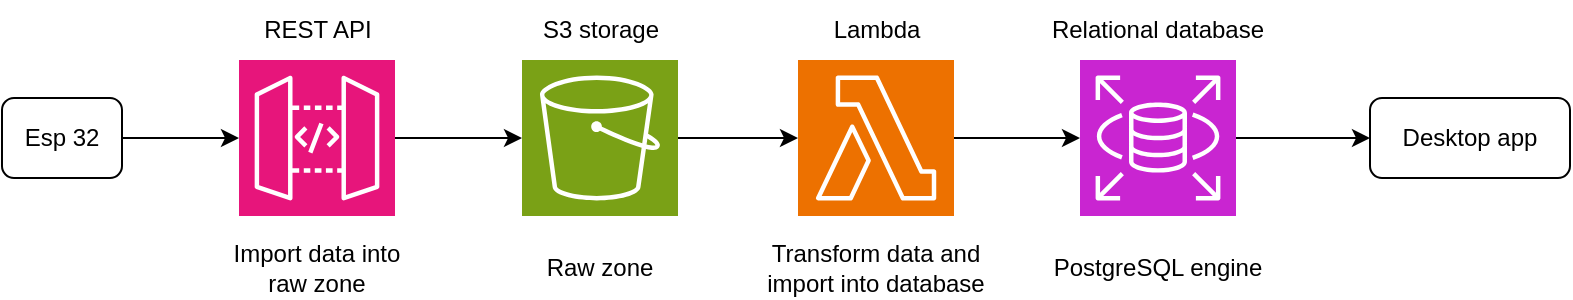 <mxfile version="23.0.2" type="device" pages="2">
  <diagram id="C5RBs43oDa-KdzZeNtuy" name="Page-1">
    <mxGraphModel dx="1196" dy="569" grid="0" gridSize="10" guides="1" tooltips="1" connect="1" arrows="1" fold="1" page="1" pageScale="1" pageWidth="1169" pageHeight="827" math="0" shadow="0">
      <root>
        <mxCell id="WIyWlLk6GJQsqaUBKTNV-0" />
        <mxCell id="WIyWlLk6GJQsqaUBKTNV-1" parent="WIyWlLk6GJQsqaUBKTNV-0" />
        <mxCell id="WIyWlLk6GJQsqaUBKTNV-3" value="Esp 32" style="rounded=1;whiteSpace=wrap;html=1;fontSize=12;glass=0;strokeWidth=1;shadow=0;" parent="WIyWlLk6GJQsqaUBKTNV-1" vertex="1">
          <mxGeometry x="60" y="240" width="60" height="40" as="geometry" />
        </mxCell>
        <mxCell id="VQZRVxGko2UMGcAnurIf-1" value="" style="sketch=0;points=[[0,0,0],[0.25,0,0],[0.5,0,0],[0.75,0,0],[1,0,0],[0,1,0],[0.25,1,0],[0.5,1,0],[0.75,1,0],[1,1,0],[0,0.25,0],[0,0.5,0],[0,0.75,0],[1,0.25,0],[1,0.5,0],[1,0.75,0]];outlineConnect=0;fontColor=#232F3E;fillColor=#E7157B;strokeColor=#ffffff;dashed=0;verticalLabelPosition=bottom;verticalAlign=top;align=center;html=1;fontSize=12;fontStyle=0;aspect=fixed;shape=mxgraph.aws4.resourceIcon;resIcon=mxgraph.aws4.api_gateway;" parent="WIyWlLk6GJQsqaUBKTNV-1" vertex="1">
          <mxGeometry x="178.5" y="221" width="78" height="78" as="geometry" />
        </mxCell>
        <mxCell id="VQZRVxGko2UMGcAnurIf-3" value="" style="sketch=0;points=[[0,0,0],[0.25,0,0],[0.5,0,0],[0.75,0,0],[1,0,0],[0,1,0],[0.25,1,0],[0.5,1,0],[0.75,1,0],[1,1,0],[0,0.25,0],[0,0.5,0],[0,0.75,0],[1,0.25,0],[1,0.5,0],[1,0.75,0]];outlineConnect=0;fontColor=#232F3E;fillColor=#7AA116;strokeColor=#ffffff;dashed=0;verticalLabelPosition=bottom;verticalAlign=top;align=center;html=1;fontSize=12;fontStyle=0;aspect=fixed;shape=mxgraph.aws4.resourceIcon;resIcon=mxgraph.aws4.s3;" parent="WIyWlLk6GJQsqaUBKTNV-1" vertex="1">
          <mxGeometry x="320" y="221" width="78" height="78" as="geometry" />
        </mxCell>
        <mxCell id="VQZRVxGko2UMGcAnurIf-4" style="edgeStyle=orthogonalEdgeStyle;rounded=0;orthogonalLoop=1;jettySize=auto;html=1;exitX=1;exitY=0.5;exitDx=0;exitDy=0;exitPerimeter=0;entryX=0;entryY=0.5;entryDx=0;entryDy=0;entryPerimeter=0;" parent="WIyWlLk6GJQsqaUBKTNV-1" source="VQZRVxGko2UMGcAnurIf-1" target="VQZRVxGko2UMGcAnurIf-3" edge="1">
          <mxGeometry relative="1" as="geometry" />
        </mxCell>
        <mxCell id="VQZRVxGko2UMGcAnurIf-8" style="edgeStyle=orthogonalEdgeStyle;rounded=0;orthogonalLoop=1;jettySize=auto;html=1;exitX=1;exitY=0.5;exitDx=0;exitDy=0;exitPerimeter=0;" parent="WIyWlLk6GJQsqaUBKTNV-1" source="VQZRVxGko2UMGcAnurIf-5" target="VQZRVxGko2UMGcAnurIf-6" edge="1">
          <mxGeometry relative="1" as="geometry" />
        </mxCell>
        <mxCell id="VQZRVxGko2UMGcAnurIf-5" value="" style="sketch=0;points=[[0,0,0],[0.25,0,0],[0.5,0,0],[0.75,0,0],[1,0,0],[0,1,0],[0.25,1,0],[0.5,1,0],[0.75,1,0],[1,1,0],[0,0.25,0],[0,0.5,0],[0,0.75,0],[1,0.25,0],[1,0.5,0],[1,0.75,0]];outlineConnect=0;fontColor=#232F3E;fillColor=#ED7100;strokeColor=#ffffff;dashed=0;verticalLabelPosition=bottom;verticalAlign=top;align=center;html=1;fontSize=12;fontStyle=0;aspect=fixed;shape=mxgraph.aws4.resourceIcon;resIcon=mxgraph.aws4.lambda;" parent="WIyWlLk6GJQsqaUBKTNV-1" vertex="1">
          <mxGeometry x="458" y="221" width="78" height="78" as="geometry" />
        </mxCell>
        <mxCell id="VQZRVxGko2UMGcAnurIf-16" style="edgeStyle=orthogonalEdgeStyle;rounded=0;orthogonalLoop=1;jettySize=auto;html=1;exitX=1;exitY=0.5;exitDx=0;exitDy=0;exitPerimeter=0;entryX=0;entryY=0.5;entryDx=0;entryDy=0;" parent="WIyWlLk6GJQsqaUBKTNV-1" source="VQZRVxGko2UMGcAnurIf-6" target="VQZRVxGko2UMGcAnurIf-15" edge="1">
          <mxGeometry relative="1" as="geometry" />
        </mxCell>
        <mxCell id="VQZRVxGko2UMGcAnurIf-6" value="" style="sketch=0;points=[[0,0,0],[0.25,0,0],[0.5,0,0],[0.75,0,0],[1,0,0],[0,1,0],[0.25,1,0],[0.5,1,0],[0.75,1,0],[1,1,0],[0,0.25,0],[0,0.5,0],[0,0.75,0],[1,0.25,0],[1,0.5,0],[1,0.75,0]];outlineConnect=0;fontColor=#232F3E;fillColor=#C925D1;strokeColor=#ffffff;dashed=0;verticalLabelPosition=bottom;verticalAlign=top;align=center;html=1;fontSize=12;fontStyle=0;aspect=fixed;shape=mxgraph.aws4.resourceIcon;resIcon=mxgraph.aws4.rds;" parent="WIyWlLk6GJQsqaUBKTNV-1" vertex="1">
          <mxGeometry x="599" y="221" width="78" height="78" as="geometry" />
        </mxCell>
        <mxCell id="VQZRVxGko2UMGcAnurIf-7" style="edgeStyle=orthogonalEdgeStyle;rounded=0;orthogonalLoop=1;jettySize=auto;html=1;exitX=1;exitY=0.5;exitDx=0;exitDy=0;exitPerimeter=0;entryX=0;entryY=0.5;entryDx=0;entryDy=0;entryPerimeter=0;" parent="WIyWlLk6GJQsqaUBKTNV-1" source="VQZRVxGko2UMGcAnurIf-3" target="VQZRVxGko2UMGcAnurIf-5" edge="1">
          <mxGeometry relative="1" as="geometry" />
        </mxCell>
        <mxCell id="VQZRVxGko2UMGcAnurIf-9" value="REST API" style="text;html=1;strokeColor=none;fillColor=none;align=center;verticalAlign=middle;whiteSpace=wrap;rounded=0;" parent="WIyWlLk6GJQsqaUBKTNV-1" vertex="1">
          <mxGeometry x="187.5" y="191" width="60" height="30" as="geometry" />
        </mxCell>
        <mxCell id="VQZRVxGko2UMGcAnurIf-10" value="S3 storage" style="text;html=1;strokeColor=none;fillColor=none;align=center;verticalAlign=middle;whiteSpace=wrap;rounded=0;" parent="WIyWlLk6GJQsqaUBKTNV-1" vertex="1">
          <mxGeometry x="328.5" y="191" width="61" height="30" as="geometry" />
        </mxCell>
        <mxCell id="VQZRVxGko2UMGcAnurIf-11" value="Import data into raw zone" style="text;html=1;strokeColor=none;fillColor=none;align=center;verticalAlign=middle;whiteSpace=wrap;rounded=0;" parent="WIyWlLk6GJQsqaUBKTNV-1" vertex="1">
          <mxGeometry x="172" y="310" width="91" height="30" as="geometry" />
        </mxCell>
        <mxCell id="VQZRVxGko2UMGcAnurIf-12" value="Transform data and import into database" style="text;html=1;strokeColor=none;fillColor=none;align=center;verticalAlign=middle;whiteSpace=wrap;rounded=0;" parent="WIyWlLk6GJQsqaUBKTNV-1" vertex="1">
          <mxGeometry x="437" y="310" width="120" height="30" as="geometry" />
        </mxCell>
        <mxCell id="VQZRVxGko2UMGcAnurIf-13" value="Raw zone" style="text;html=1;strokeColor=none;fillColor=none;align=center;verticalAlign=middle;whiteSpace=wrap;rounded=0;" parent="WIyWlLk6GJQsqaUBKTNV-1" vertex="1">
          <mxGeometry x="329" y="310" width="60" height="30" as="geometry" />
        </mxCell>
        <mxCell id="VQZRVxGko2UMGcAnurIf-14" value="Lambda" style="text;html=1;strokeColor=none;fillColor=none;align=center;verticalAlign=middle;whiteSpace=wrap;rounded=0;" parent="WIyWlLk6GJQsqaUBKTNV-1" vertex="1">
          <mxGeometry x="466.5" y="191" width="61" height="30" as="geometry" />
        </mxCell>
        <mxCell id="VQZRVxGko2UMGcAnurIf-15" value="Desktop app" style="rounded=1;whiteSpace=wrap;html=1;fontSize=12;glass=0;strokeWidth=1;shadow=0;" parent="WIyWlLk6GJQsqaUBKTNV-1" vertex="1">
          <mxGeometry x="744" y="240" width="100" height="40" as="geometry" />
        </mxCell>
        <mxCell id="VQZRVxGko2UMGcAnurIf-17" value="PostgreSQL engine" style="text;html=1;strokeColor=none;fillColor=none;align=center;verticalAlign=middle;whiteSpace=wrap;rounded=0;" parent="WIyWlLk6GJQsqaUBKTNV-1" vertex="1">
          <mxGeometry x="578" y="310" width="120" height="30" as="geometry" />
        </mxCell>
        <mxCell id="VQZRVxGko2UMGcAnurIf-18" style="edgeStyle=orthogonalEdgeStyle;rounded=0;orthogonalLoop=1;jettySize=auto;html=1;entryX=0;entryY=0.5;entryDx=0;entryDy=0;entryPerimeter=0;" parent="WIyWlLk6GJQsqaUBKTNV-1" source="WIyWlLk6GJQsqaUBKTNV-3" target="VQZRVxGko2UMGcAnurIf-1" edge="1">
          <mxGeometry relative="1" as="geometry" />
        </mxCell>
        <mxCell id="VQZRVxGko2UMGcAnurIf-20" value="Relational database" style="text;html=1;strokeColor=none;fillColor=none;align=center;verticalAlign=middle;whiteSpace=wrap;rounded=0;" parent="WIyWlLk6GJQsqaUBKTNV-1" vertex="1">
          <mxGeometry x="581.25" y="191" width="113.5" height="30" as="geometry" />
        </mxCell>
      </root>
    </mxGraphModel>
  </diagram>
  <diagram id="PisOw0lL6lq5ppZrByRG" name="Page-2">
    <mxGraphModel dx="1196" dy="569" grid="0" gridSize="10" guides="1" tooltips="1" connect="1" arrows="1" fold="1" page="1" pageScale="1" pageWidth="1169" pageHeight="827" math="0" shadow="0">
      <root>
        <mxCell id="0" />
        <mxCell id="1" parent="0" />
        <mxCell id="E0dCCPJ3gn_6dyfUxNZv-2" value="Do API sent successfully?" style="rhombus;whiteSpace=wrap;html=1;" vertex="1" parent="1">
          <mxGeometry x="340" y="80" width="120" height="120" as="geometry" />
        </mxCell>
        <mxCell id="rcFGSH2vM1mYo0Gmly6I-4" value="" style="edgeStyle=orthogonalEdgeStyle;rounded=0;orthogonalLoop=1;jettySize=auto;html=1;" edge="1" parent="1" source="E0dCCPJ3gn_6dyfUxNZv-1" target="E0dCCPJ3gn_6dyfUxNZv-2">
          <mxGeometry relative="1" as="geometry" />
        </mxCell>
        <mxCell id="E0dCCPJ3gn_6dyfUxNZv-1" value="" style="sketch=0;points=[[0,0,0],[0.25,0,0],[0.5,0,0],[0.75,0,0],[1,0,0],[0,1,0],[0.25,1,0],[0.5,1,0],[0.75,1,0],[1,1,0],[0,0.25,0],[0,0.5,0],[0,0.75,0],[1,0.25,0],[1,0.5,0],[1,0.75,0]];outlineConnect=0;fontColor=#232F3E;fillColor=#E7157B;strokeColor=#ffffff;dashed=0;verticalLabelPosition=bottom;verticalAlign=top;align=center;html=1;fontSize=12;fontStyle=0;aspect=fixed;shape=mxgraph.aws4.resourceIcon;resIcon=mxgraph.aws4.api_gateway;" vertex="1" parent="1">
          <mxGeometry x="200" y="100" width="80" height="80" as="geometry" />
        </mxCell>
        <mxCell id="2iMKU02YYT_wxK-uzCqG-2" value="" style="edgeStyle=orthogonalEdgeStyle;rounded=0;orthogonalLoop=1;jettySize=auto;html=1;" edge="1" parent="1" source="Rnzx_defWTgxro_n5Xrh-1" target="E0dCCPJ3gn_6dyfUxNZv-1">
          <mxGeometry relative="1" as="geometry" />
        </mxCell>
        <mxCell id="Rnzx_defWTgxro_n5Xrh-1" value="Load recorded signal" style="rounded=1;whiteSpace=wrap;html=1;" vertex="1" parent="1">
          <mxGeometry x="40" y="110" width="120" height="60" as="geometry" />
        </mxCell>
        <mxCell id="KjG512BP4AqkoVI0WZQm-1" value="&lt;span style=&quot;color: rgb(0, 0, 0); font-family: Helvetica; font-size: 12px; font-style: normal; font-variant-ligatures: normal; font-variant-caps: normal; font-weight: 400; letter-spacing: normal; orphans: 2; text-indent: 0px; text-transform: none; widows: 2; word-spacing: 0px; -webkit-text-stroke-width: 0px; background-color: rgb(251, 251, 251); text-decoration-thickness: initial; text-decoration-style: initial; text-decoration-color: initial; float: none; display: inline !important;&quot;&gt;REST API&lt;/span&gt;" style="text;whiteSpace=wrap;html=1;align=center;" vertex="1" parent="1">
          <mxGeometry x="215" y="180" width="50" height="40" as="geometry" />
        </mxCell>
        <mxCell id="RlyJoLA7K2zKaylCJSe_-7" value="" style="edgeStyle=orthogonalEdgeStyle;rounded=0;orthogonalLoop=1;jettySize=auto;html=1;" edge="1" parent="1" source="2iMKU02YYT_wxK-uzCqG-1" target="jAu_CXjQ-Cvn1g4aYhTl-1">
          <mxGeometry relative="1" as="geometry" />
        </mxCell>
        <mxCell id="2iMKU02YYT_wxK-uzCqG-1" value="" style="sketch=0;points=[[0,0,0],[0.25,0,0],[0.5,0,0],[0.75,0,0],[1,0,0],[0,1,0],[0.25,1,0],[0.5,1,0],[0.75,1,0],[1,1,0],[0,0.25,0],[0,0.5,0],[0,0.75,0],[1,0.25,0],[1,0.5,0],[1,0.75,0]];outlineConnect=0;fontColor=#232F3E;fillColor=#7AA116;strokeColor=#ffffff;dashed=0;verticalLabelPosition=bottom;verticalAlign=top;align=center;html=1;fontSize=12;fontStyle=0;aspect=fixed;shape=mxgraph.aws4.resourceIcon;resIcon=mxgraph.aws4.s3;" vertex="1" parent="1">
          <mxGeometry x="540" y="100" width="80" height="80" as="geometry" />
        </mxCell>
        <mxCell id="2iMKU02YYT_wxK-uzCqG-4" value="&lt;span style=&quot;color: rgb(0, 0, 0); font-family: Helvetica; font-size: 12px; font-style: normal; font-variant-ligatures: normal; font-variant-caps: normal; font-weight: 400; letter-spacing: normal; orphans: 2; text-indent: 0px; text-transform: none; widows: 2; word-spacing: 0px; -webkit-text-stroke-width: 0px; background-color: rgb(251, 251, 251); text-decoration-thickness: initial; text-decoration-style: initial; text-decoration-color: initial; float: none; display: inline !important;&quot;&gt;AWS S3 Bucket&lt;/span&gt;" style="text;whiteSpace=wrap;html=1;align=center;" vertex="1" parent="1">
          <mxGeometry x="555" y="180" width="50" height="40" as="geometry" />
        </mxCell>
        <mxCell id="RlyJoLA7K2zKaylCJSe_-8" value="" style="edgeStyle=orthogonalEdgeStyle;rounded=0;orthogonalLoop=1;jettySize=auto;html=1;" edge="1" parent="1" source="jAu_CXjQ-Cvn1g4aYhTl-1" target="jAu_CXjQ-Cvn1g4aYhTl-6">
          <mxGeometry relative="1" as="geometry" />
        </mxCell>
        <mxCell id="jAu_CXjQ-Cvn1g4aYhTl-1" value="" style="sketch=0;points=[[0,0,0],[0.25,0,0],[0.5,0,0],[0.75,0,0],[1,0,0],[0,1,0],[0.25,1,0],[0.5,1,0],[0.75,1,0],[1,1,0],[0,0.25,0],[0,0.5,0],[0,0.75,0],[1,0.25,0],[1,0.5,0],[1,0.75,0]];outlineConnect=0;fontColor=#232F3E;fillColor=#ED7100;strokeColor=#ffffff;dashed=0;verticalLabelPosition=bottom;verticalAlign=top;align=center;html=1;fontSize=12;fontStyle=0;aspect=fixed;shape=mxgraph.aws4.resourceIcon;resIcon=mxgraph.aws4.lambda;" vertex="1" parent="1">
          <mxGeometry x="665" y="100" width="80" height="80" as="geometry" />
        </mxCell>
        <mxCell id="jAu_CXjQ-Cvn1g4aYhTl-4" value="&lt;span style=&quot;color: rgb(0, 0, 0); font-family: Helvetica; font-size: 12px; font-style: normal; font-variant-ligatures: normal; font-variant-caps: normal; font-weight: 400; letter-spacing: normal; orphans: 2; text-indent: 0px; text-transform: none; widows: 2; word-spacing: 0px; -webkit-text-stroke-width: 0px; background-color: rgb(251, 251, 251); text-decoration-thickness: initial; text-decoration-style: initial; text-decoration-color: initial; float: none; display: inline !important;&quot;&gt;Lambda function&lt;/span&gt;" style="text;whiteSpace=wrap;html=1;align=center;" vertex="1" parent="1">
          <mxGeometry x="680" y="180" width="50" height="40" as="geometry" />
        </mxCell>
        <mxCell id="RlyJoLA7K2zKaylCJSe_-9" value="" style="edgeStyle=orthogonalEdgeStyle;rounded=0;orthogonalLoop=1;jettySize=auto;html=1;" edge="1" parent="1" source="jAu_CXjQ-Cvn1g4aYhTl-6" target="EjaCBgaS0yrjPYaN3LqA-1">
          <mxGeometry relative="1" as="geometry" />
        </mxCell>
        <mxCell id="jAu_CXjQ-Cvn1g4aYhTl-6" value="Compute all metrics and data&lt;br&gt;Push data into database" style="rounded=1;whiteSpace=wrap;html=1;" vertex="1" parent="1">
          <mxGeometry x="780" y="100" width="160" height="80" as="geometry" />
        </mxCell>
        <mxCell id="EjaCBgaS0yrjPYaN3LqA-1" value="" style="sketch=0;points=[[0,0,0],[0.25,0,0],[0.5,0,0],[0.75,0,0],[1,0,0],[0,1,0],[0.25,1,0],[0.5,1,0],[0.75,1,0],[1,1,0],[0,0.25,0],[0,0.5,0],[0,0.75,0],[1,0.25,0],[1,0.5,0],[1,0.75,0]];outlineConnect=0;fontColor=#232F3E;fillColor=#C925D1;strokeColor=#ffffff;dashed=0;verticalLabelPosition=bottom;verticalAlign=top;align=center;html=1;fontSize=12;fontStyle=0;aspect=fixed;shape=mxgraph.aws4.resourceIcon;resIcon=mxgraph.aws4.rds;" vertex="1" parent="1">
          <mxGeometry x="980" y="100" width="80" height="80" as="geometry" />
        </mxCell>
        <mxCell id="EjaCBgaS0yrjPYaN3LqA-3" value="PostgreSQL&lt;br&gt;Relational Database" style="text;whiteSpace=wrap;html=1;align=center;" vertex="1" parent="1">
          <mxGeometry x="960" y="180" width="120" height="50" as="geometry" />
        </mxCell>
        <mxCell id="RlyJoLA7K2zKaylCJSe_-1" style="edgeStyle=orthogonalEdgeStyle;rounded=0;orthogonalLoop=1;jettySize=auto;html=1;entryX=0.5;entryY=0;entryDx=0;entryDy=0;entryPerimeter=0;" edge="1" parent="1" source="E0dCCPJ3gn_6dyfUxNZv-2" target="E0dCCPJ3gn_6dyfUxNZv-1">
          <mxGeometry relative="1" as="geometry">
            <Array as="points">
              <mxPoint x="380" y="40" />
              <mxPoint x="240" y="40" />
            </Array>
          </mxGeometry>
        </mxCell>
        <mxCell id="RlyJoLA7K2zKaylCJSe_-2" value="No" style="edgeLabel;html=1;align=center;verticalAlign=middle;resizable=0;points=[];" vertex="1" connectable="0" parent="RlyJoLA7K2zKaylCJSe_-1">
          <mxGeometry x="-0.246" relative="1" as="geometry">
            <mxPoint x="-32" as="offset" />
          </mxGeometry>
        </mxCell>
        <mxCell id="RlyJoLA7K2zKaylCJSe_-4" style="edgeStyle=orthogonalEdgeStyle;rounded=0;orthogonalLoop=1;jettySize=auto;html=1;entryX=0;entryY=0.5;entryDx=0;entryDy=0;entryPerimeter=0;exitX=1;exitY=0.5;exitDx=0;exitDy=0;" edge="1" parent="1" source="E0dCCPJ3gn_6dyfUxNZv-2" target="2iMKU02YYT_wxK-uzCqG-1">
          <mxGeometry relative="1" as="geometry">
            <mxPoint x="870" y="290" as="sourcePoint" />
            <mxPoint x="670" y="270" as="targetPoint" />
            <Array as="points">
              <mxPoint x="540" y="140" />
              <mxPoint x="540" y="140" />
            </Array>
          </mxGeometry>
        </mxCell>
        <mxCell id="RlyJoLA7K2zKaylCJSe_-5" value="Yes" style="edgeLabel;html=1;align=center;verticalAlign=middle;resizable=0;points=[];" vertex="1" connectable="0" parent="RlyJoLA7K2zKaylCJSe_-4">
          <mxGeometry x="-0.246" relative="1" as="geometry">
            <mxPoint x="10" as="offset" />
          </mxGeometry>
        </mxCell>
      </root>
    </mxGraphModel>
  </diagram>
</mxfile>

